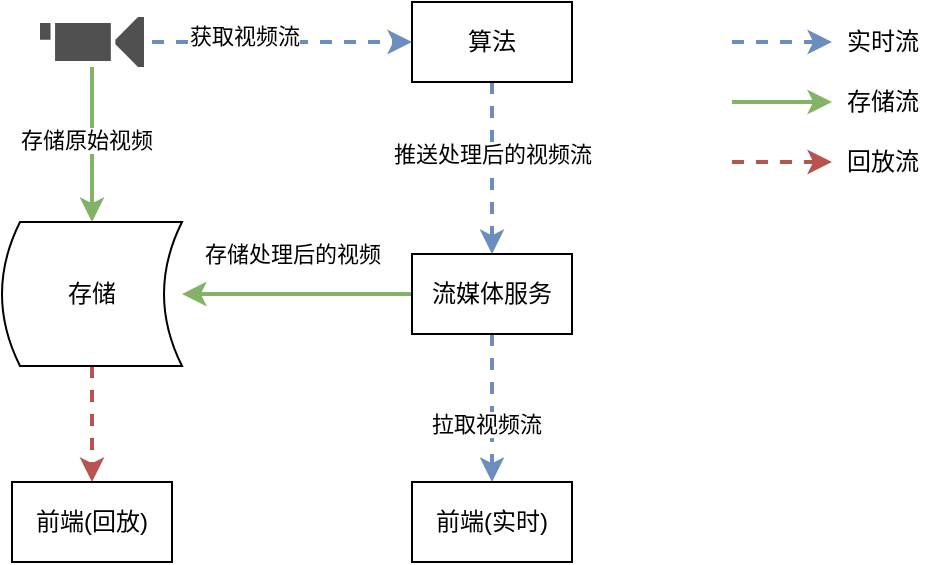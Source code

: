 <mxfile version="14.7.2" type="github" pages="4">
  <diagram name="数据处理流程" id="74e2e168-ea6b-b213-b513-2b3c1d86103e">
    <mxGraphModel dx="946" dy="613" grid="1" gridSize="10" guides="1" tooltips="1" connect="1" arrows="1" fold="1" page="1" pageScale="1" pageWidth="1100" pageHeight="850" background="#ffffff" math="0" shadow="0">
      <root>
        <mxCell id="0" />
        <mxCell id="1" parent="0" />
        <mxCell id="xlCSGGUP_YzawD2wq4ug-14" value="" style="edgeStyle=orthogonalEdgeStyle;rounded=1;orthogonalLoop=1;jettySize=auto;html=1;entryX=0;entryY=0.5;entryDx=0;entryDy=0;exitX=1.077;exitY=0.5;exitDx=0;exitDy=0;exitPerimeter=0;dashed=1;fillColor=#dae8fc;strokeColor=#6c8ebf;strokeWidth=2;" parent="1" source="xlCSGGUP_YzawD2wq4ug-1" target="xlCSGGUP_YzawD2wq4ug-2" edge="1">
          <mxGeometry relative="1" as="geometry">
            <mxPoint x="320" y="100" as="sourcePoint" />
            <mxPoint x="430" y="100" as="targetPoint" />
          </mxGeometry>
        </mxCell>
        <mxCell id="xlCSGGUP_YzawD2wq4ug-15" value="获取视频流" style="edgeLabel;html=1;align=center;verticalAlign=middle;resizable=0;points=[];" parent="xlCSGGUP_YzawD2wq4ug-14" vertex="1" connectable="0">
          <mxGeometry x="-0.3" y="3" relative="1" as="geometry">
            <mxPoint as="offset" />
          </mxGeometry>
        </mxCell>
        <mxCell id="xlCSGGUP_YzawD2wq4ug-17" value="" style="edgeStyle=orthogonalEdgeStyle;rounded=1;orthogonalLoop=1;jettySize=auto;html=1;strokeWidth=2;fillColor=#d5e8d4;strokeColor=#82b366;" parent="1" source="xlCSGGUP_YzawD2wq4ug-1" edge="1">
          <mxGeometry relative="1" as="geometry">
            <mxPoint x="280" y="190" as="targetPoint" />
          </mxGeometry>
        </mxCell>
        <mxCell id="q5AUULa7YoubnqRVkJif-2" value="存储原始视频" style="edgeLabel;html=1;align=center;verticalAlign=middle;resizable=0;points=[];" parent="xlCSGGUP_YzawD2wq4ug-17" vertex="1" connectable="0">
          <mxGeometry x="-0.084" y="-3" relative="1" as="geometry">
            <mxPoint y="1" as="offset" />
          </mxGeometry>
        </mxCell>
        <mxCell id="xlCSGGUP_YzawD2wq4ug-1" value="" style="pointerEvents=1;shadow=0;dashed=0;html=1;strokeColor=none;fillColor=#505050;labelPosition=center;verticalLabelPosition=bottom;verticalAlign=top;outlineConnect=0;align=center;shape=mxgraph.office.devices.video_camera;" parent="1" vertex="1">
          <mxGeometry x="254" y="87.5" width="52" height="25" as="geometry" />
        </mxCell>
        <mxCell id="xlCSGGUP_YzawD2wq4ug-7" value="" style="edgeStyle=orthogonalEdgeStyle;rounded=1;orthogonalLoop=1;jettySize=auto;html=1;strokeWidth=2;dashed=1;fillColor=#dae8fc;strokeColor=#6c8ebf;" parent="1" source="xlCSGGUP_YzawD2wq4ug-2" target="xlCSGGUP_YzawD2wq4ug-6" edge="1">
          <mxGeometry relative="1" as="geometry" />
        </mxCell>
        <mxCell id="xlCSGGUP_YzawD2wq4ug-8" value="推送处理后的视频流" style="edgeLabel;html=1;align=center;verticalAlign=middle;resizable=0;points=[];" parent="xlCSGGUP_YzawD2wq4ug-7" vertex="1" connectable="0">
          <mxGeometry x="-0.175" relative="1" as="geometry">
            <mxPoint as="offset" />
          </mxGeometry>
        </mxCell>
        <mxCell id="xlCSGGUP_YzawD2wq4ug-2" value="算法" style="rounded=0;whiteSpace=wrap;html=1;" parent="1" vertex="1">
          <mxGeometry x="440" y="80" width="80" height="40" as="geometry" />
        </mxCell>
        <mxCell id="xlCSGGUP_YzawD2wq4ug-11" value="" style="edgeStyle=orthogonalEdgeStyle;rounded=1;orthogonalLoop=1;jettySize=auto;html=1;dashed=1;strokeWidth=2;fillColor=#dae8fc;strokeColor=#6c8ebf;" parent="1" source="xlCSGGUP_YzawD2wq4ug-6" target="xlCSGGUP_YzawD2wq4ug-10" edge="1">
          <mxGeometry relative="1" as="geometry" />
        </mxCell>
        <mxCell id="xlCSGGUP_YzawD2wq4ug-12" value="拉取视频流" style="edgeLabel;html=1;align=center;verticalAlign=middle;resizable=0;points=[];" parent="xlCSGGUP_YzawD2wq4ug-11" vertex="1" connectable="0">
          <mxGeometry x="0.2" y="-3" relative="1" as="geometry">
            <mxPoint as="offset" />
          </mxGeometry>
        </mxCell>
        <mxCell id="q5AUULa7YoubnqRVkJif-3" style="edgeStyle=none;rounded=1;orthogonalLoop=1;jettySize=auto;html=1;exitX=0;exitY=0.5;exitDx=0;exitDy=0;entryX=1;entryY=0.5;entryDx=0;entryDy=0;fillColor=#d5e8d4;strokeColor=#82b366;strokeWidth=2;" parent="1" source="xlCSGGUP_YzawD2wq4ug-6" target="xlCSGGUP_YzawD2wq4ug-18" edge="1">
          <mxGeometry relative="1" as="geometry" />
        </mxCell>
        <mxCell id="q5AUULa7YoubnqRVkJif-4" value="存储处理后的视频" style="edgeLabel;html=1;align=center;verticalAlign=middle;resizable=0;points=[];" parent="q5AUULa7YoubnqRVkJif-3" vertex="1" connectable="0">
          <mxGeometry x="0.165" relative="1" as="geometry">
            <mxPoint x="7" y="-20" as="offset" />
          </mxGeometry>
        </mxCell>
        <mxCell id="xlCSGGUP_YzawD2wq4ug-6" value="流媒体服务" style="rounded=0;whiteSpace=wrap;html=1;" parent="1" vertex="1">
          <mxGeometry x="440" y="206" width="80" height="40" as="geometry" />
        </mxCell>
        <mxCell id="xlCSGGUP_YzawD2wq4ug-20" value="" style="edgeStyle=orthogonalEdgeStyle;rounded=1;orthogonalLoop=1;jettySize=auto;html=1;dashed=1;strokeWidth=2;exitX=0.5;exitY=1;exitDx=0;exitDy=0;fillColor=#f8cecc;strokeColor=#b85450;" parent="1" source="xlCSGGUP_YzawD2wq4ug-18" target="xlCSGGUP_YzawD2wq4ug-19" edge="1">
          <mxGeometry relative="1" as="geometry" />
        </mxCell>
        <mxCell id="xlCSGGUP_YzawD2wq4ug-10" value="前端(实时)" style="rounded=0;whiteSpace=wrap;html=1;" parent="1" vertex="1">
          <mxGeometry x="440" y="320" width="80" height="40" as="geometry" />
        </mxCell>
        <mxCell id="xlCSGGUP_YzawD2wq4ug-18" value="存储" style="shape=dataStorage;whiteSpace=wrap;html=1;" parent="1" vertex="1">
          <mxGeometry x="235" y="190" width="90" height="72" as="geometry" />
        </mxCell>
        <mxCell id="xlCSGGUP_YzawD2wq4ug-19" value="前端(回放)" style="rounded=0;whiteSpace=wrap;html=1;" parent="1" vertex="1">
          <mxGeometry x="240" y="320" width="80" height="40" as="geometry" />
        </mxCell>
        <mxCell id="xlCSGGUP_YzawD2wq4ug-22" value="" style="group" parent="1" vertex="1" connectable="0">
          <mxGeometry x="600" y="90" width="100" height="20" as="geometry" />
        </mxCell>
        <mxCell id="xlCSGGUP_YzawD2wq4ug-21" value="" style="endArrow=classic;html=1;dashed=1;strokeWidth=2;fillColor=#dae8fc;strokeColor=#6c8ebf;" parent="xlCSGGUP_YzawD2wq4ug-22" edge="1">
          <mxGeometry width="50" height="50" relative="1" as="geometry">
            <mxPoint y="10" as="sourcePoint" />
            <mxPoint x="50" y="10" as="targetPoint" />
          </mxGeometry>
        </mxCell>
        <mxCell id="2" value="实时流" style="text;html=1;align=center;verticalAlign=middle;resizable=0;points=[];autosize=1;" parent="xlCSGGUP_YzawD2wq4ug-22" vertex="1">
          <mxGeometry x="50" width="50" height="20" as="geometry" />
        </mxCell>
        <mxCell id="xlCSGGUP_YzawD2wq4ug-23" value="" style="group" parent="1" vertex="1" connectable="0">
          <mxGeometry x="600" y="120" width="100" height="20" as="geometry" />
        </mxCell>
        <mxCell id="xlCSGGUP_YzawD2wq4ug-24" value="" style="endArrow=classic;html=1;strokeWidth=2;fillColor=#d5e8d4;strokeColor=#82b366;" parent="xlCSGGUP_YzawD2wq4ug-23" edge="1">
          <mxGeometry width="50" height="50" relative="1" as="geometry">
            <mxPoint y="10" as="sourcePoint" />
            <mxPoint x="50" y="10" as="targetPoint" />
          </mxGeometry>
        </mxCell>
        <mxCell id="xlCSGGUP_YzawD2wq4ug-25" value="存储流" style="text;html=1;align=center;verticalAlign=middle;resizable=0;points=[];autosize=1;" parent="xlCSGGUP_YzawD2wq4ug-23" vertex="1">
          <mxGeometry x="50" width="50" height="20" as="geometry" />
        </mxCell>
        <mxCell id="xlCSGGUP_YzawD2wq4ug-32" value="" style="group" parent="1" vertex="1" connectable="0">
          <mxGeometry x="600" y="150" width="100" height="20" as="geometry" />
        </mxCell>
        <mxCell id="xlCSGGUP_YzawD2wq4ug-33" value="" style="endArrow=classic;html=1;dashed=1;strokeWidth=2;fillColor=#f8cecc;strokeColor=#b85450;" parent="xlCSGGUP_YzawD2wq4ug-32" edge="1">
          <mxGeometry width="50" height="50" relative="1" as="geometry">
            <mxPoint y="10" as="sourcePoint" />
            <mxPoint x="50" y="10" as="targetPoint" />
          </mxGeometry>
        </mxCell>
        <mxCell id="xlCSGGUP_YzawD2wq4ug-34" value="回放流" style="text;html=1;align=center;verticalAlign=middle;resizable=0;points=[];autosize=1;" parent="xlCSGGUP_YzawD2wq4ug-32" vertex="1">
          <mxGeometry x="50" width="50" height="20" as="geometry" />
        </mxCell>
      </root>
    </mxGraphModel>
  </diagram>
  <diagram id="KiyXaGU7Z6URddB4-GkE" name="结果处理流程">
    <mxGraphModel dx="946" dy="613" grid="1" gridSize="10" guides="1" tooltips="1" connect="1" arrows="1" fold="1" page="1" pageScale="1" pageWidth="827" pageHeight="1169" math="0" shadow="0">
      <root>
        <mxCell id="Ewg2iHd5gxrffDeX9Kld-0" />
        <mxCell id="Ewg2iHd5gxrffDeX9Kld-1" parent="Ewg2iHd5gxrffDeX9Kld-0" />
        <mxCell id="genUj0G2N7W759y3WeH3-0" value="" style="edgeStyle=orthogonalEdgeStyle;rounded=1;orthogonalLoop=1;jettySize=auto;html=1;entryX=0.5;entryY=0;entryDx=0;entryDy=0;dashed=1;fillColor=#dae8fc;strokeColor=#6c8ebf;strokeWidth=2;" parent="Ewg2iHd5gxrffDeX9Kld-1" target="genUj0G2N7W759y3WeH3-2" edge="1">
          <mxGeometry relative="1" as="geometry">
            <mxPoint x="290" y="180" as="sourcePoint" />
            <mxPoint x="240" y="280" as="targetPoint" />
          </mxGeometry>
        </mxCell>
        <mxCell id="genUj0G2N7W759y3WeH3-1" value="获取视频流" style="edgeLabel;html=1;align=center;verticalAlign=middle;resizable=0;points=[];" parent="genUj0G2N7W759y3WeH3-0" vertex="1" connectable="0">
          <mxGeometry x="-0.3" y="3" relative="1" as="geometry">
            <mxPoint x="-3" y="12" as="offset" />
          </mxGeometry>
        </mxCell>
        <mxCell id="genUj0G2N7W759y3WeH3-7" value="" style="edgeStyle=orthogonalEdgeStyle;rounded=1;orthogonalLoop=1;jettySize=auto;html=1;strokeWidth=1;" parent="Ewg2iHd5gxrffDeX9Kld-1" source="genUj0G2N7W759y3WeH3-2" target="genUj0G2N7W759y3WeH3-6" edge="1">
          <mxGeometry relative="1" as="geometry" />
        </mxCell>
        <mxCell id="genUj0G2N7W759y3WeH3-12" value="发送识别结果到kafka" style="edgeLabel;html=1;align=center;verticalAlign=middle;resizable=0;points=[];" parent="genUj0G2N7W759y3WeH3-7" vertex="1" connectable="0">
          <mxGeometry x="-0.257" y="2" relative="1" as="geometry">
            <mxPoint x="14" y="-8" as="offset" />
          </mxGeometry>
        </mxCell>
        <mxCell id="genUj0G2N7W759y3WeH3-2" value="算法" style="rounded=0;whiteSpace=wrap;html=1;" parent="Ewg2iHd5gxrffDeX9Kld-1" vertex="1">
          <mxGeometry x="250" y="260" width="80" height="40" as="geometry" />
        </mxCell>
        <mxCell id="genUj0G2N7W759y3WeH3-6" value="denali-super-databroker&lt;br&gt;(Kafka)" style="rounded=0;whiteSpace=wrap;html=1;" parent="Ewg2iHd5gxrffDeX9Kld-1" vertex="1">
          <mxGeometry x="480" y="260" width="130" height="40" as="geometry" />
        </mxCell>
        <mxCell id="genUj0G2N7W759y3WeH3-10" style="edgeStyle=orthogonalEdgeStyle;rounded=1;orthogonalLoop=1;jettySize=auto;html=1;exitX=0.5;exitY=0;exitDx=0;exitDy=0;strokeWidth=1;" parent="Ewg2iHd5gxrffDeX9Kld-1" source="genUj0G2N7W759y3WeH3-8" target="genUj0G2N7W759y3WeH3-6" edge="1">
          <mxGeometry relative="1" as="geometry" />
        </mxCell>
        <mxCell id="genUj0G2N7W759y3WeH3-11" value="订阅算法结果Topic" style="edgeLabel;html=1;align=center;verticalAlign=middle;resizable=0;points=[];" parent="genUj0G2N7W759y3WeH3-10" vertex="1" connectable="0">
          <mxGeometry x="-0.033" y="-2" relative="1" as="geometry">
            <mxPoint as="offset" />
          </mxGeometry>
        </mxCell>
        <mxCell id="genUj0G2N7W759y3WeH3-14" value="" style="edgeStyle=orthogonalEdgeStyle;rounded=1;orthogonalLoop=1;jettySize=auto;html=1;strokeWidth=1;" parent="Ewg2iHd5gxrffDeX9Kld-1" source="genUj0G2N7W759y3WeH3-8" target="genUj0G2N7W759y3WeH3-13" edge="1">
          <mxGeometry relative="1" as="geometry" />
        </mxCell>
        <mxCell id="genUj0G2N7W759y3WeH3-15" value="存储结果" style="edgeLabel;html=1;align=center;verticalAlign=middle;resizable=0;points=[];" parent="genUj0G2N7W759y3WeH3-14" vertex="1" connectable="0">
          <mxGeometry x="-0.167" y="3" relative="1" as="geometry">
            <mxPoint as="offset" />
          </mxGeometry>
        </mxCell>
        <mxCell id="genUj0G2N7W759y3WeH3-21" value="" style="edgeStyle=orthogonalEdgeStyle;rounded=1;orthogonalLoop=1;jettySize=auto;html=1;strokeWidth=1;entryX=1;entryY=0.5;entryDx=0;entryDy=0;" parent="Ewg2iHd5gxrffDeX9Kld-1" source="genUj0G2N7W759y3WeH3-8" target="genUj0G2N7W759y3WeH3-16" edge="1">
          <mxGeometry relative="1" as="geometry">
            <mxPoint x="400" y="388" as="targetPoint" />
          </mxGeometry>
        </mxCell>
        <mxCell id="genUj0G2N7W759y3WeH3-8" value="denali-dbs" style="rounded=0;whiteSpace=wrap;html=1;" parent="Ewg2iHd5gxrffDeX9Kld-1" vertex="1">
          <mxGeometry x="480" y="368" width="130" height="40" as="geometry" />
        </mxCell>
        <mxCell id="genUj0G2N7W759y3WeH3-13" value="DB" style="shape=cylinder;whiteSpace=wrap;html=1;boundedLbl=1;backgroundOutline=1;" parent="Ewg2iHd5gxrffDeX9Kld-1" vertex="1">
          <mxGeometry x="515" y="458" width="60" height="60" as="geometry" />
        </mxCell>
        <mxCell id="2" value="处理结果集" style="text;html=1;align=center;verticalAlign=middle;resizable=0;points=[];autosize=1;" parent="Ewg2iHd5gxrffDeX9Kld-1" vertex="1">
          <mxGeometry x="610" y="378" width="80" height="20" as="geometry" />
        </mxCell>
        <mxCell id="genUj0G2N7W759y3WeH3-16" value="前端显示" style="rounded=0;whiteSpace=wrap;html=1;" parent="Ewg2iHd5gxrffDeX9Kld-1" vertex="1">
          <mxGeometry x="250" y="368" width="80" height="40" as="geometry" />
        </mxCell>
      </root>
    </mxGraphModel>
  </diagram>
  <diagram id="phWgG6cb7wHVeMFDkfhI" name="人员管理">
    <mxGraphModel dx="946" dy="613" grid="1" gridSize="10" guides="1" tooltips="1" connect="1" arrows="1" fold="1" page="1" pageScale="1" pageWidth="827" pageHeight="1169" math="0" shadow="0">
      <root>
        <mxCell id="gh57mK2_tOmPYd4Vm8Co-0" />
        <mxCell id="gh57mK2_tOmPYd4Vm8Co-1" parent="gh57mK2_tOmPYd4Vm8Co-0" />
        <mxCell id="gh57mK2_tOmPYd4Vm8Co-2" value="添加/修改人员" style="rounded=0;whiteSpace=wrap;html=1;" vertex="1" parent="gh57mK2_tOmPYd4Vm8Co-1">
          <mxGeometry x="200" y="120" width="120" height="60" as="geometry" />
        </mxCell>
        <mxCell id="gh57mK2_tOmPYd4Vm8Co-6" value="" style="edgeStyle=orthogonalEdgeStyle;rounded=0;orthogonalLoop=1;jettySize=auto;html=1;" edge="1" parent="gh57mK2_tOmPYd4Vm8Co-1" source="gh57mK2_tOmPYd4Vm8Co-3" target="gh57mK2_tOmPYd4Vm8Co-4">
          <mxGeometry relative="1" as="geometry" />
        </mxCell>
        <mxCell id="gh57mK2_tOmPYd4Vm8Co-8" value="" style="edgeStyle=orthogonalEdgeStyle;rounded=0;orthogonalLoop=1;jettySize=auto;html=1;" edge="1" parent="gh57mK2_tOmPYd4Vm8Co-1" source="gh57mK2_tOmPYd4Vm8Co-3" target="gh57mK2_tOmPYd4Vm8Co-7">
          <mxGeometry relative="1" as="geometry" />
        </mxCell>
        <mxCell id="gh57mK2_tOmPYd4Vm8Co-3" value="是否有门卡" style="rhombus;whiteSpace=wrap;html=1;" vertex="1" parent="gh57mK2_tOmPYd4Vm8Co-1">
          <mxGeometry x="200" y="240" width="120" height="80" as="geometry" />
        </mxCell>
        <mxCell id="gh57mK2_tOmPYd4Vm8Co-9" style="edgeStyle=orthogonalEdgeStyle;rounded=0;orthogonalLoop=1;jettySize=auto;html=1;entryX=1;entryY=0.5;entryDx=0;entryDy=0;" edge="1" parent="gh57mK2_tOmPYd4Vm8Co-1" source="gh57mK2_tOmPYd4Vm8Co-4" target="gh57mK2_tOmPYd4Vm8Co-7">
          <mxGeometry relative="1" as="geometry">
            <Array as="points">
              <mxPoint x="460" y="410" />
            </Array>
          </mxGeometry>
        </mxCell>
        <mxCell id="gh57mK2_tOmPYd4Vm8Co-4" value="更新门卡持有用户" style="rounded=0;whiteSpace=wrap;html=1;" vertex="1" parent="gh57mK2_tOmPYd4Vm8Co-1">
          <mxGeometry x="400" y="250" width="120" height="60" as="geometry" />
        </mxCell>
        <mxCell id="gh57mK2_tOmPYd4Vm8Co-5" value="" style="endArrow=classic;html=1;exitX=0.5;exitY=1;exitDx=0;exitDy=0;entryX=0.5;entryY=0;entryDx=0;entryDy=0;" edge="1" parent="gh57mK2_tOmPYd4Vm8Co-1" source="gh57mK2_tOmPYd4Vm8Co-2" target="gh57mK2_tOmPYd4Vm8Co-3">
          <mxGeometry width="50" height="50" relative="1" as="geometry">
            <mxPoint x="390" y="340" as="sourcePoint" />
            <mxPoint x="440" y="290" as="targetPoint" />
          </mxGeometry>
        </mxCell>
        <mxCell id="gh57mK2_tOmPYd4Vm8Co-7" value="结束" style="rounded=1;whiteSpace=wrap;html=1;" vertex="1" parent="gh57mK2_tOmPYd4Vm8Co-1">
          <mxGeometry x="200" y="380" width="120" height="60" as="geometry" />
        </mxCell>
      </root>
    </mxGraphModel>
  </diagram>
  <diagram id="5PAorWmw6gz-qGc2_tL2" name="第 4 页">
    <mxGraphModel dx="946" dy="556" grid="1" gridSize="10" guides="1" tooltips="1" connect="1" arrows="1" fold="1" page="1" pageScale="1" pageWidth="827" pageHeight="1169" math="0" shadow="0">
      <root>
        <mxCell id="R29mSTBwFqgN-QlGP2jC-0" />
        <mxCell id="R29mSTBwFqgN-QlGP2jC-1" parent="R29mSTBwFqgN-QlGP2jC-0" />
        <mxCell id="R29mSTBwFqgN-QlGP2jC-2" value="Eureka" style="rounded=0;whiteSpace=wrap;html=1;" vertex="1" parent="R29mSTBwFqgN-QlGP2jC-1">
          <mxGeometry x="120" y="180" width="120" height="60" as="geometry" />
        </mxCell>
        <mxCell id="R29mSTBwFqgN-QlGP2jC-5" style="edgeStyle=orthogonalEdgeStyle;rounded=0;orthogonalLoop=1;jettySize=auto;html=1;fillColor=#dae8fc;strokeColor=#6c8ebf;entryX=1;entryY=0.25;entryDx=0;entryDy=0;exitX=0.5;exitY=0;exitDx=0;exitDy=0;" edge="1" parent="R29mSTBwFqgN-QlGP2jC-1" source="R29mSTBwFqgN-QlGP2jC-3" target="R29mSTBwFqgN-QlGP2jC-2">
          <mxGeometry relative="1" as="geometry">
            <mxPoint x="171" y="242" as="targetPoint" />
          </mxGeometry>
        </mxCell>
        <mxCell id="R29mSTBwFqgN-QlGP2jC-18" style="edgeStyle=orthogonalEdgeStyle;curved=1;rounded=0;orthogonalLoop=1;jettySize=auto;html=1;dashed=1;endArrow=none;endFill=0;entryX=1;entryY=0.25;entryDx=0;entryDy=0;" edge="1" parent="R29mSTBwFqgN-QlGP2jC-1" source="R29mSTBwFqgN-QlGP2jC-3" target="R29mSTBwFqgN-QlGP2jC-14">
          <mxGeometry relative="1" as="geometry">
            <mxPoint x="290" y="520" as="targetPoint" />
          </mxGeometry>
        </mxCell>
        <mxCell id="R29mSTBwFqgN-QlGP2jC-3" value="denali-log" style="rounded=0;whiteSpace=wrap;html=1;" vertex="1" parent="R29mSTBwFqgN-QlGP2jC-1">
          <mxGeometry x="360" y="250" width="120" height="60" as="geometry" />
        </mxCell>
        <mxCell id="R29mSTBwFqgN-QlGP2jC-6" style="edgeStyle=orthogonalEdgeStyle;rounded=0;orthogonalLoop=1;jettySize=auto;html=1;entryX=1;entryY=0.75;entryDx=0;entryDy=0;fillColor=#dae8fc;strokeColor=#6c8ebf;" edge="1" parent="R29mSTBwFqgN-QlGP2jC-1" source="R29mSTBwFqgN-QlGP2jC-4" target="R29mSTBwFqgN-QlGP2jC-2">
          <mxGeometry relative="1" as="geometry">
            <mxPoint x="400" y="330" as="sourcePoint" />
          </mxGeometry>
        </mxCell>
        <mxCell id="R29mSTBwFqgN-QlGP2jC-19" style="edgeStyle=orthogonalEdgeStyle;curved=1;rounded=0;orthogonalLoop=1;jettySize=auto;html=1;dashed=1;endArrow=none;endFill=0;entryX=1;entryY=0.75;entryDx=0;entryDy=0;exitX=0.5;exitY=1;exitDx=0;exitDy=0;" edge="1" parent="R29mSTBwFqgN-QlGP2jC-1" source="R29mSTBwFqgN-QlGP2jC-4" target="R29mSTBwFqgN-QlGP2jC-14">
          <mxGeometry relative="1" as="geometry">
            <mxPoint x="310" y="520" as="targetPoint" />
          </mxGeometry>
        </mxCell>
        <mxCell id="R29mSTBwFqgN-QlGP2jC-4" value="denali-securali-office" style="rounded=0;whiteSpace=wrap;html=1;" vertex="1" parent="R29mSTBwFqgN-QlGP2jC-1">
          <mxGeometry x="360" y="340" width="120" height="60" as="geometry" />
        </mxCell>
        <mxCell id="R29mSTBwFqgN-QlGP2jC-7" value="注册" style="text;html=1;align=center;verticalAlign=middle;resizable=0;points=[];autosize=1;strokeColor=none;" vertex="1" parent="R29mSTBwFqgN-QlGP2jC-1">
          <mxGeometry x="260" y="290" width="40" height="20" as="geometry" />
        </mxCell>
        <mxCell id="R29mSTBwFqgN-QlGP2jC-8" value="注册" style="text;html=1;align=center;verticalAlign=middle;resizable=0;points=[];autosize=1;strokeColor=none;" vertex="1" parent="R29mSTBwFqgN-QlGP2jC-1">
          <mxGeometry x="360" y="200" width="40" height="20" as="geometry" />
        </mxCell>
        <mxCell id="R29mSTBwFqgN-QlGP2jC-10" style="edgeStyle=orthogonalEdgeStyle;rounded=0;orthogonalLoop=1;jettySize=auto;html=1;entryX=1;entryY=0.5;entryDx=0;entryDy=0;exitX=-0.008;exitY=0.367;exitDx=0;exitDy=0;exitPerimeter=0;" edge="1" parent="R29mSTBwFqgN-QlGP2jC-1" source="R29mSTBwFqgN-QlGP2jC-9" target="R29mSTBwFqgN-QlGP2jC-3">
          <mxGeometry relative="1" as="geometry" />
        </mxCell>
        <mxCell id="R29mSTBwFqgN-QlGP2jC-12" style="edgeStyle=orthogonalEdgeStyle;rounded=0;orthogonalLoop=1;jettySize=auto;html=1;entryX=1;entryY=0.5;entryDx=0;entryDy=0;exitX=0;exitY=0.75;exitDx=0;exitDy=0;" edge="1" parent="R29mSTBwFqgN-QlGP2jC-1" source="R29mSTBwFqgN-QlGP2jC-9" target="R29mSTBwFqgN-QlGP2jC-4">
          <mxGeometry relative="1" as="geometry" />
        </mxCell>
        <mxCell id="R29mSTBwFqgN-QlGP2jC-9" value="denali-log-api" style="rounded=0;whiteSpace=wrap;html=1;" vertex="1" parent="R29mSTBwFqgN-QlGP2jC-1">
          <mxGeometry x="540" y="290" width="120" height="60" as="geometry" />
        </mxCell>
        <mxCell id="R29mSTBwFqgN-QlGP2jC-11" value="引用" style="text;html=1;align=center;verticalAlign=middle;resizable=0;points=[];autosize=1;strokeColor=none;" vertex="1" parent="R29mSTBwFqgN-QlGP2jC-1">
          <mxGeometry x="480" y="260" width="40" height="20" as="geometry" />
        </mxCell>
        <mxCell id="R29mSTBwFqgN-QlGP2jC-13" value="引用" style="text;html=1;align=center;verticalAlign=middle;resizable=0;points=[];autosize=1;strokeColor=none;" vertex="1" parent="R29mSTBwFqgN-QlGP2jC-1">
          <mxGeometry x="490" y="370" width="40" height="20" as="geometry" />
        </mxCell>
        <mxCell id="R29mSTBwFqgN-QlGP2jC-26" style="edgeStyle=orthogonalEdgeStyle;curved=1;rounded=0;orthogonalLoop=1;jettySize=auto;html=1;endArrow=classic;endFill=1;dashed=1;entryX=0.5;entryY=1;entryDx=0;entryDy=0;" edge="1" parent="R29mSTBwFqgN-QlGP2jC-1" source="R29mSTBwFqgN-QlGP2jC-14" target="R29mSTBwFqgN-QlGP2jC-2">
          <mxGeometry relative="1" as="geometry">
            <mxPoint x="300" y="290" as="targetPoint" />
          </mxGeometry>
        </mxCell>
        <mxCell id="R29mSTBwFqgN-QlGP2jC-14" value="FeignClient" style="rounded=0;whiteSpace=wrap;html=1;" vertex="1" parent="R29mSTBwFqgN-QlGP2jC-1">
          <mxGeometry x="120" y="420" width="120" height="60" as="geometry" />
        </mxCell>
        <mxCell id="R29mSTBwFqgN-QlGP2jC-20" value="" style="endArrow=classic;html=1;fillColor=#dae8fc;strokeColor=#6c8ebf;" edge="1" parent="R29mSTBwFqgN-QlGP2jC-1">
          <mxGeometry width="50" height="50" relative="1" as="geometry">
            <mxPoint x="580" y="170" as="sourcePoint" />
            <mxPoint x="620" y="170" as="targetPoint" />
          </mxGeometry>
        </mxCell>
        <mxCell id="R29mSTBwFqgN-QlGP2jC-21" value="注册" style="text;html=1;align=center;verticalAlign=middle;resizable=0;points=[];autosize=1;strokeColor=none;" vertex="1" parent="R29mSTBwFqgN-QlGP2jC-1">
          <mxGeometry x="620" y="160" width="40" height="20" as="geometry" />
        </mxCell>
        <mxCell id="R29mSTBwFqgN-QlGP2jC-22" value="" style="endArrow=classic;html=1;" edge="1" parent="R29mSTBwFqgN-QlGP2jC-1">
          <mxGeometry width="50" height="50" relative="1" as="geometry">
            <mxPoint x="580" y="196" as="sourcePoint" />
            <mxPoint x="620" y="196" as="targetPoint" />
          </mxGeometry>
        </mxCell>
        <mxCell id="R29mSTBwFqgN-QlGP2jC-23" value="引用" style="text;html=1;align=center;verticalAlign=middle;resizable=0;points=[];autosize=1;strokeColor=none;" vertex="1" parent="R29mSTBwFqgN-QlGP2jC-1">
          <mxGeometry x="620" y="186" width="40" height="20" as="geometry" />
        </mxCell>
        <mxCell id="R29mSTBwFqgN-QlGP2jC-24" value="" style="endArrow=none;html=1;dashed=1;" edge="1" parent="R29mSTBwFqgN-QlGP2jC-1">
          <mxGeometry width="50" height="50" relative="1" as="geometry">
            <mxPoint x="580" y="220" as="sourcePoint" />
            <mxPoint x="620" y="220" as="targetPoint" />
          </mxGeometry>
        </mxCell>
        <mxCell id="R29mSTBwFqgN-QlGP2jC-25" value="调用" style="text;html=1;align=center;verticalAlign=middle;resizable=0;points=[];autosize=1;strokeColor=none;" vertex="1" parent="R29mSTBwFqgN-QlGP2jC-1">
          <mxGeometry x="620" y="210" width="40" height="20" as="geometry" />
        </mxCell>
      </root>
    </mxGraphModel>
  </diagram>
</mxfile>
